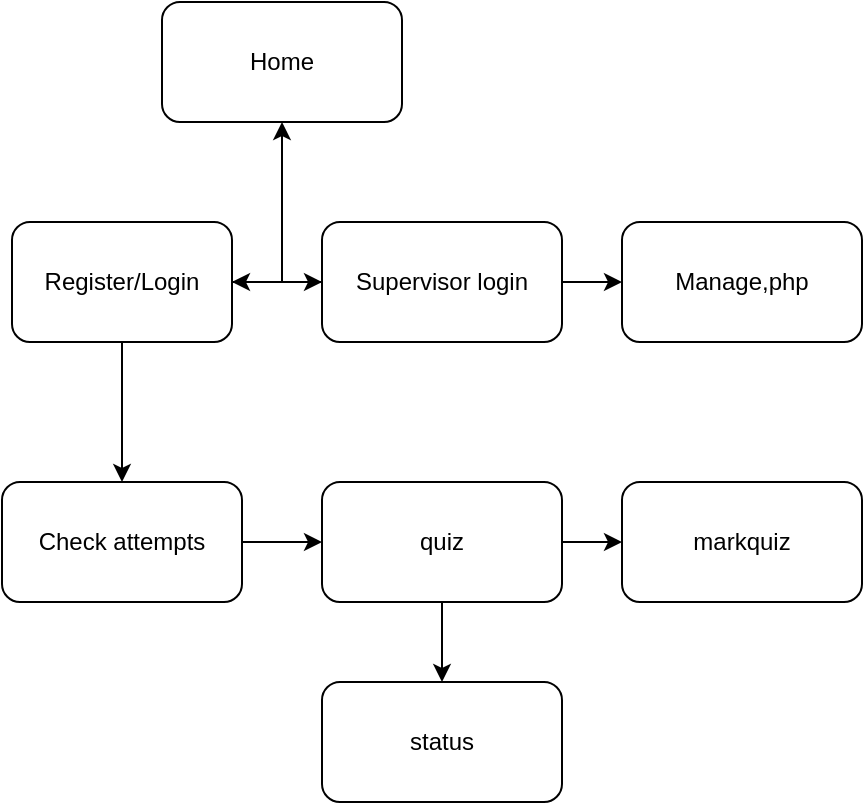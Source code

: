 <mxfile version="18.0.2" type="github"><diagram id="Z5JgudBDgDHAAihDBVdi" name="Page-1"><mxGraphModel dx="1038" dy="1716" grid="1" gridSize="10" guides="1" tooltips="1" connect="1" arrows="1" fold="1" page="1" pageScale="1" pageWidth="827" pageHeight="1169" math="0" shadow="0"><root><mxCell id="0"/><mxCell id="1" parent="0"/><mxCell id="GiqtqpVygXP6bK_3pYmo-4" value="" style="edgeStyle=orthogonalEdgeStyle;rounded=0;orthogonalLoop=1;jettySize=auto;html=1;" edge="1" parent="1" source="GiqtqpVygXP6bK_3pYmo-2" target="GiqtqpVygXP6bK_3pYmo-3"><mxGeometry relative="1" as="geometry"/></mxCell><mxCell id="GiqtqpVygXP6bK_3pYmo-15" value="" style="edgeStyle=orthogonalEdgeStyle;rounded=0;orthogonalLoop=1;jettySize=auto;html=1;" edge="1" parent="1" source="GiqtqpVygXP6bK_3pYmo-2" target="GiqtqpVygXP6bK_3pYmo-11"><mxGeometry relative="1" as="geometry"/></mxCell><mxCell id="GiqtqpVygXP6bK_3pYmo-2" value="Register/Login" style="rounded=1;whiteSpace=wrap;html=1;" vertex="1" parent="1"><mxGeometry x="185" y="-510" width="110" height="60" as="geometry"/></mxCell><mxCell id="GiqtqpVygXP6bK_3pYmo-6" value="" style="edgeStyle=orthogonalEdgeStyle;rounded=0;orthogonalLoop=1;jettySize=auto;html=1;" edge="1" parent="1" source="GiqtqpVygXP6bK_3pYmo-3" target="GiqtqpVygXP6bK_3pYmo-5"><mxGeometry relative="1" as="geometry"/></mxCell><mxCell id="GiqtqpVygXP6bK_3pYmo-3" value="Check attempts" style="whiteSpace=wrap;html=1;rounded=1;" vertex="1" parent="1"><mxGeometry x="180" y="-380" width="120" height="60" as="geometry"/></mxCell><mxCell id="GiqtqpVygXP6bK_3pYmo-8" value="" style="edgeStyle=orthogonalEdgeStyle;rounded=0;orthogonalLoop=1;jettySize=auto;html=1;" edge="1" parent="1" source="GiqtqpVygXP6bK_3pYmo-5" target="GiqtqpVygXP6bK_3pYmo-7"><mxGeometry relative="1" as="geometry"/></mxCell><mxCell id="GiqtqpVygXP6bK_3pYmo-10" value="" style="edgeStyle=orthogonalEdgeStyle;rounded=0;orthogonalLoop=1;jettySize=auto;html=1;" edge="1" parent="1" source="GiqtqpVygXP6bK_3pYmo-5" target="GiqtqpVygXP6bK_3pYmo-9"><mxGeometry relative="1" as="geometry"/></mxCell><mxCell id="GiqtqpVygXP6bK_3pYmo-5" value="quiz" style="whiteSpace=wrap;html=1;rounded=1;" vertex="1" parent="1"><mxGeometry x="340" y="-380" width="120" height="60" as="geometry"/></mxCell><mxCell id="GiqtqpVygXP6bK_3pYmo-7" value="markquiz" style="whiteSpace=wrap;html=1;rounded=1;" vertex="1" parent="1"><mxGeometry x="490" y="-380" width="120" height="60" as="geometry"/></mxCell><mxCell id="GiqtqpVygXP6bK_3pYmo-9" value="status" style="whiteSpace=wrap;html=1;rounded=1;" vertex="1" parent="1"><mxGeometry x="340" y="-280" width="120" height="60" as="geometry"/></mxCell><mxCell id="GiqtqpVygXP6bK_3pYmo-14" value="" style="edgeStyle=orthogonalEdgeStyle;rounded=0;orthogonalLoop=1;jettySize=auto;html=1;" edge="1" parent="1" source="GiqtqpVygXP6bK_3pYmo-11" target="GiqtqpVygXP6bK_3pYmo-13"><mxGeometry relative="1" as="geometry"/></mxCell><mxCell id="GiqtqpVygXP6bK_3pYmo-16" value="" style="edgeStyle=orthogonalEdgeStyle;rounded=0;orthogonalLoop=1;jettySize=auto;html=1;" edge="1" parent="1" source="GiqtqpVygXP6bK_3pYmo-11" target="GiqtqpVygXP6bK_3pYmo-2"><mxGeometry relative="1" as="geometry"/></mxCell><mxCell id="GiqtqpVygXP6bK_3pYmo-11" value="Supervisor login" style="rounded=1;whiteSpace=wrap;html=1;" vertex="1" parent="1"><mxGeometry x="340" y="-510" width="120" height="60" as="geometry"/></mxCell><mxCell id="GiqtqpVygXP6bK_3pYmo-13" value="Manage,php" style="whiteSpace=wrap;html=1;rounded=1;" vertex="1" parent="1"><mxGeometry x="490" y="-510" width="120" height="60" as="geometry"/></mxCell><mxCell id="GiqtqpVygXP6bK_3pYmo-17" value="" style="endArrow=classic;html=1;rounded=0;" edge="1" parent="1"><mxGeometry width="50" height="50" relative="1" as="geometry"><mxPoint x="320" y="-480" as="sourcePoint"/><mxPoint x="320" y="-560" as="targetPoint"/></mxGeometry></mxCell><mxCell id="GiqtqpVygXP6bK_3pYmo-18" value="Home" style="rounded=1;whiteSpace=wrap;html=1;" vertex="1" parent="1"><mxGeometry x="260" y="-620" width="120" height="60" as="geometry"/></mxCell></root></mxGraphModel></diagram></mxfile>